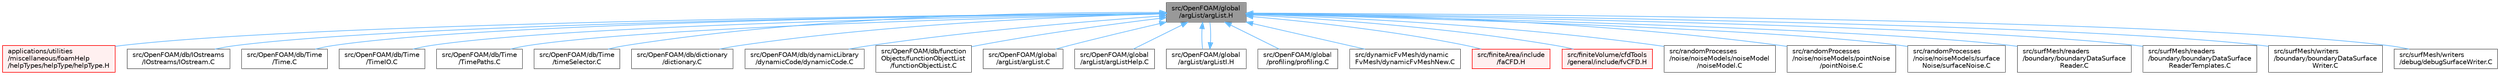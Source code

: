 digraph "src/OpenFOAM/global/argList/argList.H"
{
 // LATEX_PDF_SIZE
  bgcolor="transparent";
  edge [fontname=Helvetica,fontsize=10,labelfontname=Helvetica,labelfontsize=10];
  node [fontname=Helvetica,fontsize=10,shape=box,height=0.2,width=0.4];
  Node1 [id="Node000001",label="src/OpenFOAM/global\l/argList/argList.H",height=0.2,width=0.4,color="gray40", fillcolor="grey60", style="filled", fontcolor="black",tooltip=" "];
  Node1 -> Node2 [id="edge1_Node000001_Node000002",dir="back",color="steelblue1",style="solid",tooltip=" "];
  Node2 [id="Node000002",label="applications/utilities\l/miscellaneous/foamHelp\l/helpTypes/helpType/helpType.H",height=0.2,width=0.4,color="red", fillcolor="#FFF0F0", style="filled",URL="$helpType_8H.html",tooltip=" "];
  Node1 -> Node6 [id="edge2_Node000001_Node000006",dir="back",color="steelblue1",style="solid",tooltip=" "];
  Node6 [id="Node000006",label="src/OpenFOAM/db/IOstreams\l/IOstreams/IOstream.C",height=0.2,width=0.4,color="grey40", fillcolor="white", style="filled",URL="$IOstream_8C.html",tooltip=" "];
  Node1 -> Node7 [id="edge3_Node000001_Node000007",dir="back",color="steelblue1",style="solid",tooltip=" "];
  Node7 [id="Node000007",label="src/OpenFOAM/db/Time\l/Time.C",height=0.2,width=0.4,color="grey40", fillcolor="white", style="filled",URL="$Time_8C.html",tooltip=" "];
  Node1 -> Node8 [id="edge4_Node000001_Node000008",dir="back",color="steelblue1",style="solid",tooltip=" "];
  Node8 [id="Node000008",label="src/OpenFOAM/db/Time\l/TimeIO.C",height=0.2,width=0.4,color="grey40", fillcolor="white", style="filled",URL="$TimeIO_8C.html",tooltip=" "];
  Node1 -> Node9 [id="edge5_Node000001_Node000009",dir="back",color="steelblue1",style="solid",tooltip=" "];
  Node9 [id="Node000009",label="src/OpenFOAM/db/Time\l/TimePaths.C",height=0.2,width=0.4,color="grey40", fillcolor="white", style="filled",URL="$TimePaths_8C.html",tooltip=" "];
  Node1 -> Node10 [id="edge6_Node000001_Node000010",dir="back",color="steelblue1",style="solid",tooltip=" "];
  Node10 [id="Node000010",label="src/OpenFOAM/db/Time\l/timeSelector.C",height=0.2,width=0.4,color="grey40", fillcolor="white", style="filled",URL="$timeSelector_8C.html",tooltip=" "];
  Node1 -> Node11 [id="edge7_Node000001_Node000011",dir="back",color="steelblue1",style="solid",tooltip=" "];
  Node11 [id="Node000011",label="src/OpenFOAM/db/dictionary\l/dictionary.C",height=0.2,width=0.4,color="grey40", fillcolor="white", style="filled",URL="$dictionary_8C.html",tooltip=" "];
  Node1 -> Node12 [id="edge8_Node000001_Node000012",dir="back",color="steelblue1",style="solid",tooltip=" "];
  Node12 [id="Node000012",label="src/OpenFOAM/db/dynamicLibrary\l/dynamicCode/dynamicCode.C",height=0.2,width=0.4,color="grey40", fillcolor="white", style="filled",URL="$dynamicCode_8C.html",tooltip=" "];
  Node1 -> Node13 [id="edge9_Node000001_Node000013",dir="back",color="steelblue1",style="solid",tooltip=" "];
  Node13 [id="Node000013",label="src/OpenFOAM/db/function\lObjects/functionObjectList\l/functionObjectList.C",height=0.2,width=0.4,color="grey40", fillcolor="white", style="filled",URL="$functionObjectList_8C.html",tooltip=" "];
  Node1 -> Node14 [id="edge10_Node000001_Node000014",dir="back",color="steelblue1",style="solid",tooltip=" "];
  Node14 [id="Node000014",label="src/OpenFOAM/global\l/argList/argList.C",height=0.2,width=0.4,color="grey40", fillcolor="white", style="filled",URL="$argList_8C.html",tooltip=" "];
  Node1 -> Node15 [id="edge11_Node000001_Node000015",dir="back",color="steelblue1",style="solid",tooltip=" "];
  Node15 [id="Node000015",label="src/OpenFOAM/global\l/argList/argListHelp.C",height=0.2,width=0.4,color="grey40", fillcolor="white", style="filled",URL="$argListHelp_8C.html",tooltip=" "];
  Node1 -> Node16 [id="edge12_Node000001_Node000016",dir="back",color="steelblue1",style="solid",tooltip=" "];
  Node16 [id="Node000016",label="src/OpenFOAM/global\l/argList/argListI.H",height=0.2,width=0.4,color="grey40", fillcolor="white", style="filled",URL="$argListI_8H.html",tooltip=" "];
  Node16 -> Node1 [id="edge13_Node000016_Node000001",dir="back",color="steelblue1",style="solid",tooltip=" "];
  Node1 -> Node17 [id="edge14_Node000001_Node000017",dir="back",color="steelblue1",style="solid",tooltip=" "];
  Node17 [id="Node000017",label="src/OpenFOAM/global\l/profiling/profiling.C",height=0.2,width=0.4,color="grey40", fillcolor="white", style="filled",URL="$profiling_8C.html",tooltip=" "];
  Node1 -> Node18 [id="edge15_Node000001_Node000018",dir="back",color="steelblue1",style="solid",tooltip=" "];
  Node18 [id="Node000018",label="src/dynamicFvMesh/dynamic\lFvMesh/dynamicFvMeshNew.C",height=0.2,width=0.4,color="grey40", fillcolor="white", style="filled",URL="$dynamicFvMeshNew_8C.html",tooltip=" "];
  Node1 -> Node19 [id="edge16_Node000001_Node000019",dir="back",color="steelblue1",style="solid",tooltip=" "];
  Node19 [id="Node000019",label="src/finiteArea/include\l/faCFD.H",height=0.2,width=0.4,color="red", fillcolor="#FFF0F0", style="filled",URL="$faCFD_8H.html",tooltip=" "];
  Node1 -> Node54 [id="edge17_Node000001_Node000054",dir="back",color="steelblue1",style="solid",tooltip=" "];
  Node54 [id="Node000054",label="src/finiteVolume/cfdTools\l/general/include/fvCFD.H",height=0.2,width=0.4,color="red", fillcolor="#FFF0F0", style="filled",URL="$fvCFD_8H.html",tooltip=" "];
  Node1 -> Node60 [id="edge18_Node000001_Node000060",dir="back",color="steelblue1",style="solid",tooltip=" "];
  Node60 [id="Node000060",label="src/randomProcesses\l/noise/noiseModels/noiseModel\l/noiseModel.C",height=0.2,width=0.4,color="grey40", fillcolor="white", style="filled",URL="$noiseModel_8C.html",tooltip=" "];
  Node1 -> Node61 [id="edge19_Node000001_Node000061",dir="back",color="steelblue1",style="solid",tooltip=" "];
  Node61 [id="Node000061",label="src/randomProcesses\l/noise/noiseModels/pointNoise\l/pointNoise.C",height=0.2,width=0.4,color="grey40", fillcolor="white", style="filled",URL="$pointNoise_8C.html",tooltip=" "];
  Node1 -> Node62 [id="edge20_Node000001_Node000062",dir="back",color="steelblue1",style="solid",tooltip=" "];
  Node62 [id="Node000062",label="src/randomProcesses\l/noise/noiseModels/surface\lNoise/surfaceNoise.C",height=0.2,width=0.4,color="grey40", fillcolor="white", style="filled",URL="$surfaceNoise_8C.html",tooltip=" "];
  Node1 -> Node63 [id="edge21_Node000001_Node000063",dir="back",color="steelblue1",style="solid",tooltip=" "];
  Node63 [id="Node000063",label="src/surfMesh/readers\l/boundary/boundaryDataSurface\lReader.C",height=0.2,width=0.4,color="grey40", fillcolor="white", style="filled",URL="$boundaryDataSurfaceReader_8C.html",tooltip=" "];
  Node1 -> Node64 [id="edge22_Node000001_Node000064",dir="back",color="steelblue1",style="solid",tooltip=" "];
  Node64 [id="Node000064",label="src/surfMesh/readers\l/boundary/boundaryDataSurface\lReaderTemplates.C",height=0.2,width=0.4,color="grey40", fillcolor="white", style="filled",URL="$boundaryDataSurfaceReaderTemplates_8C.html",tooltip=" "];
  Node1 -> Node65 [id="edge23_Node000001_Node000065",dir="back",color="steelblue1",style="solid",tooltip=" "];
  Node65 [id="Node000065",label="src/surfMesh/writers\l/boundary/boundaryDataSurface\lWriter.C",height=0.2,width=0.4,color="grey40", fillcolor="white", style="filled",URL="$boundaryDataSurfaceWriter_8C.html",tooltip=" "];
  Node1 -> Node66 [id="edge24_Node000001_Node000066",dir="back",color="steelblue1",style="solid",tooltip=" "];
  Node66 [id="Node000066",label="src/surfMesh/writers\l/debug/debugSurfaceWriter.C",height=0.2,width=0.4,color="grey40", fillcolor="white", style="filled",URL="$debugSurfaceWriter_8C.html",tooltip=" "];
}
